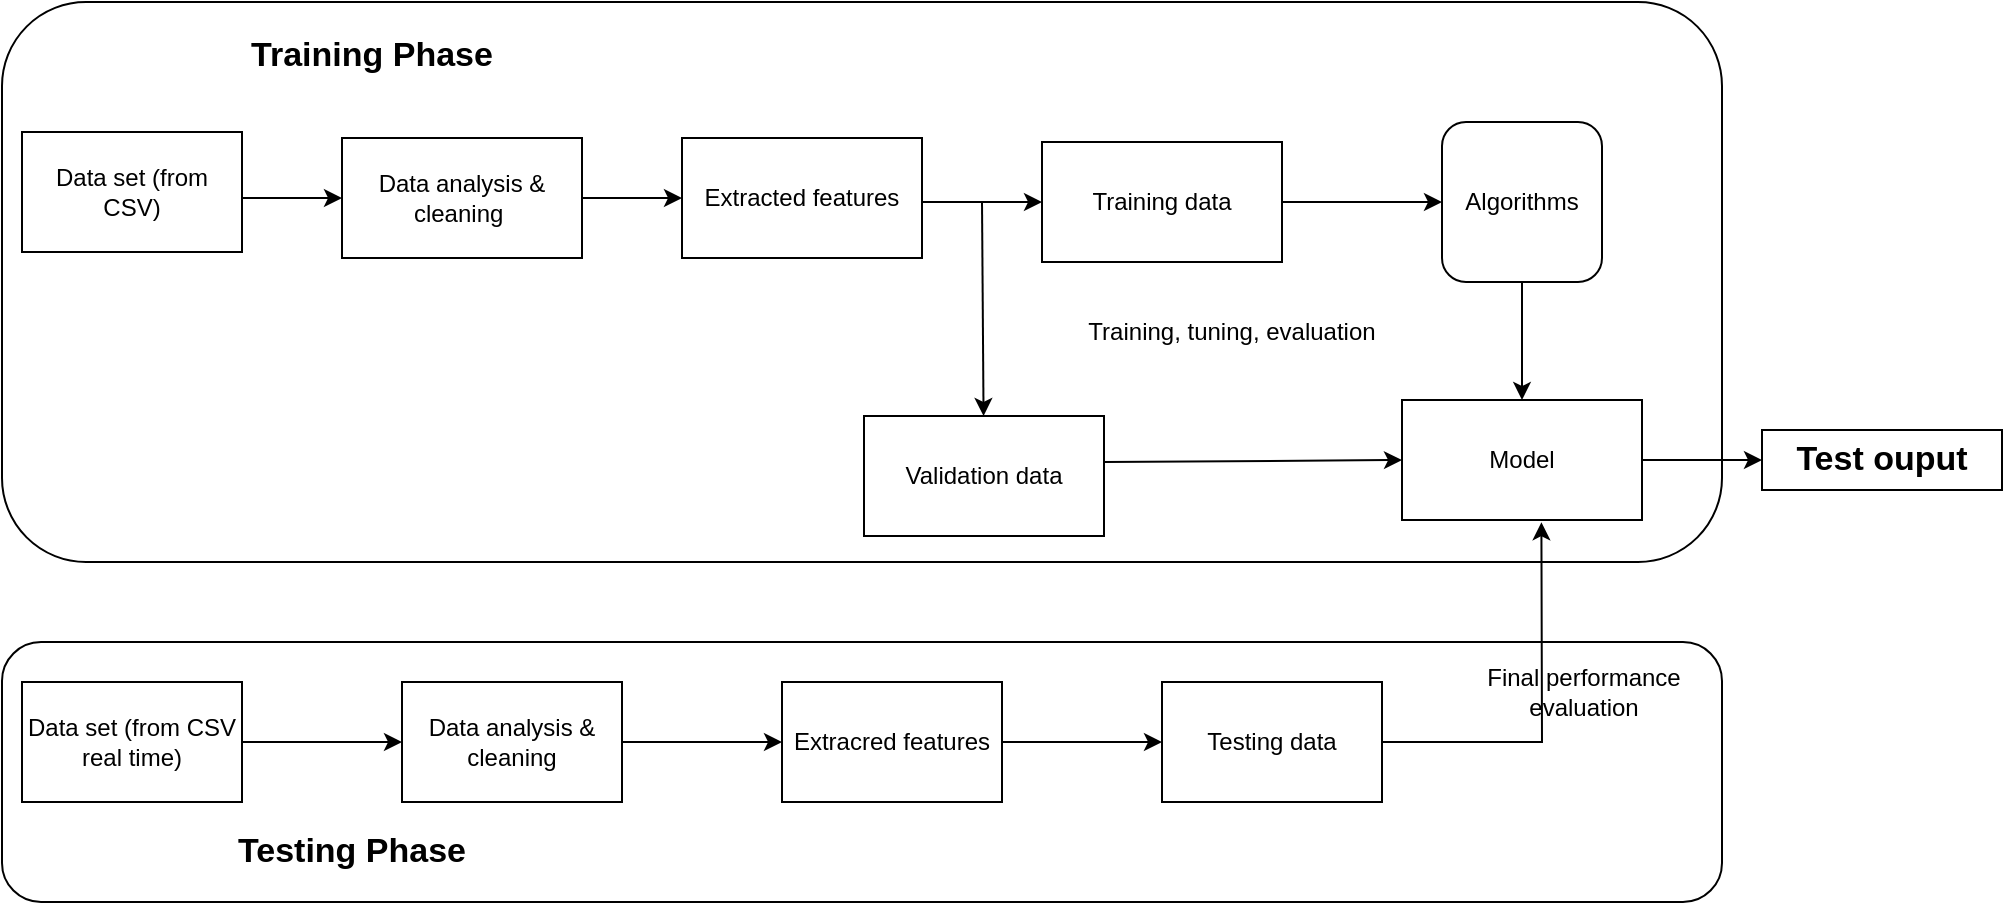 <mxfile version="15.6.1" type="github">
  <diagram id="noQPNbiEXJyqR1V-T9wB" name="Page-1">
    <mxGraphModel dx="1422" dy="762" grid="1" gridSize="10" guides="1" tooltips="1" connect="1" arrows="1" fold="1" page="1" pageScale="1" pageWidth="1169" pageHeight="827" math="0" shadow="0">
      <root>
        <mxCell id="0" />
        <mxCell id="1" parent="0" />
        <mxCell id="xcVA2g7xjJS6WkNd-9H2-1" value="" style="rounded=1;whiteSpace=wrap;html=1;" vertex="1" parent="1">
          <mxGeometry x="40" y="240" width="860" height="280" as="geometry" />
        </mxCell>
        <mxCell id="xcVA2g7xjJS6WkNd-9H2-15" value="" style="rounded=1;whiteSpace=wrap;html=1;" vertex="1" parent="1">
          <mxGeometry x="40" y="560" width="860" height="130" as="geometry" />
        </mxCell>
        <mxCell id="xcVA2g7xjJS6WkNd-9H2-2" value="Data set (from CSV)" style="rounded=0;whiteSpace=wrap;html=1;" vertex="1" parent="1">
          <mxGeometry x="50" y="305" width="110" height="60" as="geometry" />
        </mxCell>
        <mxCell id="xcVA2g7xjJS6WkNd-9H2-3" value="" style="endArrow=classic;html=1;rounded=0;entryX=0;entryY=0.5;entryDx=0;entryDy=0;" edge="1" parent="1" target="xcVA2g7xjJS6WkNd-9H2-4">
          <mxGeometry width="50" height="50" relative="1" as="geometry">
            <mxPoint x="160" y="338" as="sourcePoint" />
            <mxPoint x="220" y="300" as="targetPoint" />
          </mxGeometry>
        </mxCell>
        <mxCell id="xcVA2g7xjJS6WkNd-9H2-4" value="Data analysis &amp;amp; cleaning&amp;nbsp;" style="rounded=0;whiteSpace=wrap;html=1;" vertex="1" parent="1">
          <mxGeometry x="210" y="308" width="120" height="60" as="geometry" />
        </mxCell>
        <mxCell id="xcVA2g7xjJS6WkNd-9H2-5" style="edgeStyle=orthogonalEdgeStyle;rounded=0;orthogonalLoop=1;jettySize=auto;html=1;exitX=0.5;exitY=1;exitDx=0;exitDy=0;" edge="1" parent="1" source="xcVA2g7xjJS6WkNd-9H2-2" target="xcVA2g7xjJS6WkNd-9H2-2">
          <mxGeometry relative="1" as="geometry" />
        </mxCell>
        <mxCell id="xcVA2g7xjJS6WkNd-9H2-6" value="Extracted features" style="rounded=0;whiteSpace=wrap;html=1;" vertex="1" parent="1">
          <mxGeometry x="380" y="308" width="120" height="60" as="geometry" />
        </mxCell>
        <mxCell id="xcVA2g7xjJS6WkNd-9H2-7" value="" style="endArrow=classic;html=1;rounded=0;exitX=1;exitY=0.5;exitDx=0;exitDy=0;entryX=0;entryY=0.5;entryDx=0;entryDy=0;" edge="1" parent="1" source="xcVA2g7xjJS6WkNd-9H2-4" target="xcVA2g7xjJS6WkNd-9H2-6">
          <mxGeometry width="50" height="50" relative="1" as="geometry">
            <mxPoint x="260" y="340" as="sourcePoint" />
            <mxPoint x="310" y="290" as="targetPoint" />
          </mxGeometry>
        </mxCell>
        <mxCell id="xcVA2g7xjJS6WkNd-9H2-8" value="Algorithms" style="whiteSpace=wrap;html=1;aspect=fixed;rounded=1;" vertex="1" parent="1">
          <mxGeometry x="760" y="300" width="80" height="80" as="geometry" />
        </mxCell>
        <mxCell id="xcVA2g7xjJS6WkNd-9H2-9" value="" style="endArrow=classic;html=1;rounded=0;exitX=1;exitY=0.5;exitDx=0;exitDy=0;entryX=0;entryY=0.5;entryDx=0;entryDy=0;" edge="1" parent="1" source="xcVA2g7xjJS6WkNd-9H2-12" target="xcVA2g7xjJS6WkNd-9H2-8">
          <mxGeometry width="50" height="50" relative="1" as="geometry">
            <mxPoint x="470" y="340" as="sourcePoint" />
            <mxPoint x="520" y="290" as="targetPoint" />
          </mxGeometry>
        </mxCell>
        <mxCell id="xcVA2g7xjJS6WkNd-9H2-10" value="Model" style="rounded=0;whiteSpace=wrap;html=1;" vertex="1" parent="1">
          <mxGeometry x="740" y="439" width="120" height="60" as="geometry" />
        </mxCell>
        <mxCell id="xcVA2g7xjJS6WkNd-9H2-12" value="Training data" style="rounded=0;whiteSpace=wrap;html=1;" vertex="1" parent="1">
          <mxGeometry x="560" y="310" width="120" height="60" as="geometry" />
        </mxCell>
        <mxCell id="xcVA2g7xjJS6WkNd-9H2-13" value="" style="endArrow=classic;html=1;rounded=0;entryX=0;entryY=0.5;entryDx=0;entryDy=0;" edge="1" parent="1" target="xcVA2g7xjJS6WkNd-9H2-12">
          <mxGeometry width="50" height="50" relative="1" as="geometry">
            <mxPoint x="500" y="340" as="sourcePoint" />
            <mxPoint x="550" y="290" as="targetPoint" />
          </mxGeometry>
        </mxCell>
        <mxCell id="xcVA2g7xjJS6WkNd-9H2-14" value="" style="endArrow=classic;html=1;rounded=0;exitX=0.5;exitY=1;exitDx=0;exitDy=0;entryX=0.5;entryY=0;entryDx=0;entryDy=0;" edge="1" parent="1" source="xcVA2g7xjJS6WkNd-9H2-8" target="xcVA2g7xjJS6WkNd-9H2-10">
          <mxGeometry width="50" height="50" relative="1" as="geometry">
            <mxPoint x="801" y="380" as="sourcePoint" />
            <mxPoint x="811" y="470" as="targetPoint" />
          </mxGeometry>
        </mxCell>
        <mxCell id="xcVA2g7xjJS6WkNd-9H2-16" value="" style="endArrow=classic;html=1;rounded=0;" edge="1" parent="1" target="xcVA2g7xjJS6WkNd-9H2-17">
          <mxGeometry width="50" height="50" relative="1" as="geometry">
            <mxPoint x="530" y="340" as="sourcePoint" />
            <mxPoint x="550" y="290" as="targetPoint" />
          </mxGeometry>
        </mxCell>
        <mxCell id="xcVA2g7xjJS6WkNd-9H2-17" value="Validation data" style="rounded=0;whiteSpace=wrap;html=1;" vertex="1" parent="1">
          <mxGeometry x="471" y="447" width="120" height="60" as="geometry" />
        </mxCell>
        <mxCell id="xcVA2g7xjJS6WkNd-9H2-18" value="" style="endArrow=classic;html=1;rounded=0;entryX=0;entryY=0.5;entryDx=0;entryDy=0;" edge="1" parent="1" target="xcVA2g7xjJS6WkNd-9H2-10">
          <mxGeometry width="50" height="50" relative="1" as="geometry">
            <mxPoint x="591" y="470" as="sourcePoint" />
            <mxPoint x="641" y="420" as="targetPoint" />
          </mxGeometry>
        </mxCell>
        <mxCell id="xcVA2g7xjJS6WkNd-9H2-21" value="Training Phase" style="text;html=1;strokeColor=none;fillColor=none;align=center;verticalAlign=middle;whiteSpace=wrap;rounded=0;fontSize=17;fontStyle=1" vertex="1" parent="1">
          <mxGeometry x="150" y="252" width="150" height="30" as="geometry" />
        </mxCell>
        <mxCell id="xcVA2g7xjJS6WkNd-9H2-24" value="" style="edgeStyle=orthogonalEdgeStyle;rounded=0;orthogonalLoop=1;jettySize=auto;html=1;fontSize=17;" edge="1" parent="1" source="xcVA2g7xjJS6WkNd-9H2-22" target="xcVA2g7xjJS6WkNd-9H2-23">
          <mxGeometry relative="1" as="geometry" />
        </mxCell>
        <mxCell id="xcVA2g7xjJS6WkNd-9H2-22" value="Data set (from CSV real time)" style="rounded=0;whiteSpace=wrap;html=1;" vertex="1" parent="1">
          <mxGeometry x="50" y="580" width="110" height="60" as="geometry" />
        </mxCell>
        <mxCell id="xcVA2g7xjJS6WkNd-9H2-26" value="" style="edgeStyle=orthogonalEdgeStyle;rounded=0;orthogonalLoop=1;jettySize=auto;html=1;fontSize=17;" edge="1" parent="1" source="xcVA2g7xjJS6WkNd-9H2-23" target="xcVA2g7xjJS6WkNd-9H2-25">
          <mxGeometry relative="1" as="geometry" />
        </mxCell>
        <mxCell id="xcVA2g7xjJS6WkNd-9H2-23" value="Data analysis &amp;amp; cleaning" style="rounded=0;whiteSpace=wrap;html=1;" vertex="1" parent="1">
          <mxGeometry x="240" y="580" width="110" height="60" as="geometry" />
        </mxCell>
        <mxCell id="xcVA2g7xjJS6WkNd-9H2-28" value="" style="edgeStyle=orthogonalEdgeStyle;rounded=0;orthogonalLoop=1;jettySize=auto;html=1;fontSize=17;" edge="1" parent="1" source="xcVA2g7xjJS6WkNd-9H2-25" target="xcVA2g7xjJS6WkNd-9H2-27">
          <mxGeometry relative="1" as="geometry" />
        </mxCell>
        <mxCell id="xcVA2g7xjJS6WkNd-9H2-25" value="Extracred features" style="rounded=0;whiteSpace=wrap;html=1;" vertex="1" parent="1">
          <mxGeometry x="430" y="580" width="110" height="60" as="geometry" />
        </mxCell>
        <mxCell id="xcVA2g7xjJS6WkNd-9H2-27" value="Testing data" style="rounded=0;whiteSpace=wrap;html=1;" vertex="1" parent="1">
          <mxGeometry x="620" y="580" width="110" height="60" as="geometry" />
        </mxCell>
        <mxCell id="xcVA2g7xjJS6WkNd-9H2-29" value="" style="endArrow=classic;html=1;rounded=0;fontSize=17;exitX=1;exitY=0.5;exitDx=0;exitDy=0;entryX=0.895;entryY=0.929;entryDx=0;entryDy=0;entryPerimeter=0;" edge="1" parent="1" source="xcVA2g7xjJS6WkNd-9H2-27" target="xcVA2g7xjJS6WkNd-9H2-1">
          <mxGeometry width="50" height="50" relative="1" as="geometry">
            <mxPoint x="500" y="640" as="sourcePoint" />
            <mxPoint x="550" y="590" as="targetPoint" />
            <Array as="points">
              <mxPoint x="810" y="610" />
            </Array>
          </mxGeometry>
        </mxCell>
        <mxCell id="xcVA2g7xjJS6WkNd-9H2-30" value="Final performance evaluation" style="text;html=1;strokeColor=none;fillColor=none;align=center;verticalAlign=middle;whiteSpace=wrap;rounded=0;fontSize=12;" vertex="1" parent="1">
          <mxGeometry x="756" y="570" width="150" height="30" as="geometry" />
        </mxCell>
        <mxCell id="xcVA2g7xjJS6WkNd-9H2-31" value="Training, tuning, evaluation" style="text;html=1;strokeColor=none;fillColor=none;align=center;verticalAlign=middle;whiteSpace=wrap;rounded=0;fontSize=12;" vertex="1" parent="1">
          <mxGeometry x="570" y="390" width="170" height="30" as="geometry" />
        </mxCell>
        <mxCell id="xcVA2g7xjJS6WkNd-9H2-32" value="Testing Phase" style="text;html=1;strokeColor=none;fillColor=none;align=center;verticalAlign=middle;whiteSpace=wrap;rounded=0;fontSize=17;fontStyle=1" vertex="1" parent="1">
          <mxGeometry x="150" y="650" width="130" height="30" as="geometry" />
        </mxCell>
        <mxCell id="xcVA2g7xjJS6WkNd-9H2-33" value="Test ouput" style="text;html=1;strokeColor=default;fillColor=none;align=center;verticalAlign=middle;whiteSpace=wrap;rounded=0;fontSize=17;fontStyle=1" vertex="1" parent="1">
          <mxGeometry x="920" y="454" width="120" height="30" as="geometry" />
        </mxCell>
        <mxCell id="xcVA2g7xjJS6WkNd-9H2-34" value="" style="endArrow=classic;html=1;rounded=0;fontSize=17;entryX=0;entryY=0.5;entryDx=0;entryDy=0;" edge="1" parent="1" target="xcVA2g7xjJS6WkNd-9H2-33">
          <mxGeometry width="50" height="50" relative="1" as="geometry">
            <mxPoint x="860" y="469" as="sourcePoint" />
            <mxPoint x="920" y="475" as="targetPoint" />
          </mxGeometry>
        </mxCell>
      </root>
    </mxGraphModel>
  </diagram>
</mxfile>
